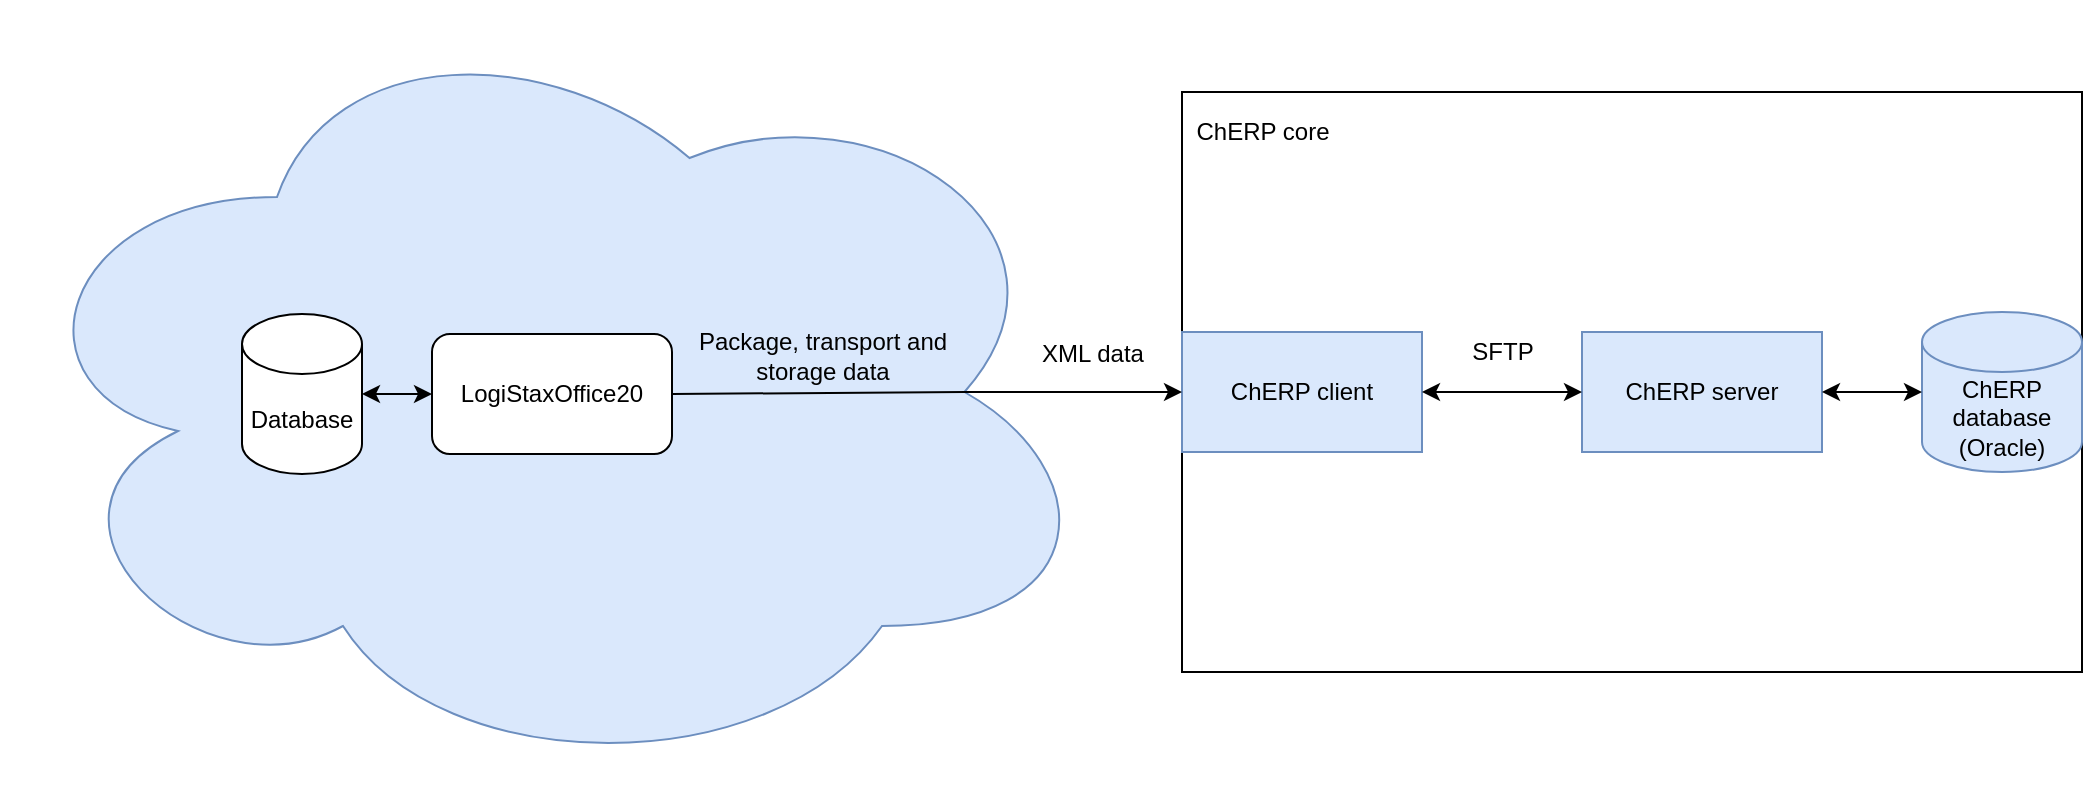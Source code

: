 <mxfile version="16.5.2" type="github"><diagram id="uXDce9IcgVBrxRqnXmAk" name="Page-1"><mxGraphModel dx="2249" dy="724" grid="1" gridSize="10" guides="1" tooltips="1" connect="1" arrows="1" fold="1" page="1" pageScale="1" pageWidth="827" pageHeight="1169" math="0" shadow="0"><root><mxCell id="0"/><mxCell id="1" parent="0"/><mxCell id="PG5A4qfjgQoHZocJ_yOf-31" value="" style="rounded=0;whiteSpace=wrap;html=1;" vertex="1" parent="1"><mxGeometry x="310" y="120" width="450" height="290" as="geometry"/></mxCell><mxCell id="PG5A4qfjgQoHZocJ_yOf-1" value="ChERP database (Oracle)" style="shape=cylinder3;whiteSpace=wrap;html=1;boundedLbl=1;backgroundOutline=1;size=15;fillColor=#dae8fc;strokeColor=#6c8ebf;" vertex="1" parent="1"><mxGeometry x="680" y="230" width="80" height="80" as="geometry"/></mxCell><mxCell id="PG5A4qfjgQoHZocJ_yOf-4" value="ChERP server" style="whiteSpace=wrap;html=1;fillColor=#dae8fc;strokeColor=#6c8ebf;" vertex="1" parent="1"><mxGeometry x="510" y="240" width="120" height="60" as="geometry"/></mxCell><mxCell id="PG5A4qfjgQoHZocJ_yOf-6" value="ChERP client" style="whiteSpace=wrap;html=1;fillColor=#dae8fc;strokeColor=#6c8ebf;" vertex="1" parent="1"><mxGeometry x="310" y="240" width="120" height="60" as="geometry"/></mxCell><mxCell id="PG5A4qfjgQoHZocJ_yOf-9" value="" style="ellipse;shape=cloud;whiteSpace=wrap;html=1;fillColor=#dae8fc;strokeColor=#6c8ebf;" vertex="1" parent="1"><mxGeometry x="-280" y="75" width="550" height="390" as="geometry"/></mxCell><mxCell id="PG5A4qfjgQoHZocJ_yOf-12" value="" style="endArrow=classic;startArrow=classic;html=1;rounded=0;entryX=0;entryY=0.5;entryDx=0;entryDy=0;exitX=1;exitY=0.5;exitDx=0;exitDy=0;" edge="1" parent="1" source="PG5A4qfjgQoHZocJ_yOf-6" target="PG5A4qfjgQoHZocJ_yOf-4"><mxGeometry width="50" height="50" relative="1" as="geometry"><mxPoint x="390" y="340" as="sourcePoint"/><mxPoint x="440" y="290" as="targetPoint"/></mxGeometry></mxCell><mxCell id="PG5A4qfjgQoHZocJ_yOf-13" value="XML data" style="text;html=1;align=center;verticalAlign=middle;resizable=0;points=[];autosize=1;strokeColor=none;fillColor=none;" vertex="1" parent="1"><mxGeometry x="230" y="241" width="70" height="20" as="geometry"/></mxCell><mxCell id="PG5A4qfjgQoHZocJ_yOf-14" value="&lt;div&gt;SFTP&lt;/div&gt;" style="text;html=1;align=center;verticalAlign=middle;resizable=0;points=[];autosize=1;strokeColor=none;fillColor=none;" vertex="1" parent="1"><mxGeometry x="445" y="240" width="50" height="20" as="geometry"/></mxCell><mxCell id="PG5A4qfjgQoHZocJ_yOf-15" value="" style="endArrow=classic;startArrow=classic;html=1;rounded=0;entryX=0;entryY=0.5;entryDx=0;entryDy=0;entryPerimeter=0;exitX=1;exitY=0.5;exitDx=0;exitDy=0;" edge="1" parent="1" source="PG5A4qfjgQoHZocJ_yOf-4" target="PG5A4qfjgQoHZocJ_yOf-1"><mxGeometry width="50" height="50" relative="1" as="geometry"><mxPoint x="390" y="370" as="sourcePoint"/><mxPoint x="440" y="320" as="targetPoint"/></mxGeometry></mxCell><mxCell id="PG5A4qfjgQoHZocJ_yOf-26" value="" style="endArrow=classic;html=1;rounded=0;entryX=0;entryY=0.5;entryDx=0;entryDy=0;" edge="1" parent="1"><mxGeometry width="50" height="50" relative="1" as="geometry"><mxPoint x="200" y="270" as="sourcePoint"/><mxPoint x="310" y="270" as="targetPoint"/></mxGeometry></mxCell><mxCell id="PG5A4qfjgQoHZocJ_yOf-30" value="&lt;div&gt;&lt;br&gt;&lt;/div&gt;&lt;div&gt;Package, transport and &lt;br&gt;&lt;/div&gt;&lt;div&gt;storage data&lt;/div&gt;" style="text;html=1;align=center;verticalAlign=middle;resizable=0;points=[];autosize=1;strokeColor=none;fillColor=none;" vertex="1" parent="1"><mxGeometry x="60" y="220" width="140" height="50" as="geometry"/></mxCell><mxCell id="PG5A4qfjgQoHZocJ_yOf-32" value="&lt;div&gt;ChERP core&lt;/div&gt;" style="text;html=1;align=center;verticalAlign=middle;resizable=0;points=[];autosize=1;strokeColor=none;fillColor=none;" vertex="1" parent="1"><mxGeometry x="310" y="130" width="80" height="20" as="geometry"/></mxCell><mxCell id="PG5A4qfjgQoHZocJ_yOf-39" value="" style="endArrow=none;html=1;rounded=0;exitX=1;exitY=0.5;exitDx=0;exitDy=0;entryX=0.875;entryY=0.5;entryDx=0;entryDy=0;entryPerimeter=0;" edge="1" parent="1" source="PG5A4qfjgQoHZocJ_yOf-43" target="PG5A4qfjgQoHZocJ_yOf-9"><mxGeometry width="50" height="50" relative="1" as="geometry"><mxPoint x="370" y="340" as="sourcePoint"/><mxPoint x="200" y="270" as="targetPoint"/></mxGeometry></mxCell><mxCell id="PG5A4qfjgQoHZocJ_yOf-43" value="LogiStaxOffice20" style="rounded=1;whiteSpace=wrap;html=1;" vertex="1" parent="1"><mxGeometry x="-65" y="241" width="120" height="60" as="geometry"/></mxCell><mxCell id="PG5A4qfjgQoHZocJ_yOf-44" value="Database" style="shape=cylinder3;whiteSpace=wrap;html=1;boundedLbl=1;backgroundOutline=1;size=15;" vertex="1" parent="1"><mxGeometry x="-160" y="231" width="60" height="80" as="geometry"/></mxCell><mxCell id="PG5A4qfjgQoHZocJ_yOf-45" value="" style="endArrow=classic;startArrow=classic;html=1;rounded=0;exitX=1;exitY=0.5;exitDx=0;exitDy=0;exitPerimeter=0;entryX=0;entryY=0.5;entryDx=0;entryDy=0;" edge="1" parent="1" source="PG5A4qfjgQoHZocJ_yOf-44" target="PG5A4qfjgQoHZocJ_yOf-43"><mxGeometry width="50" height="50" relative="1" as="geometry"><mxPoint x="395" y="360" as="sourcePoint"/><mxPoint x="445" y="310" as="targetPoint"/></mxGeometry></mxCell></root></mxGraphModel></diagram></mxfile>